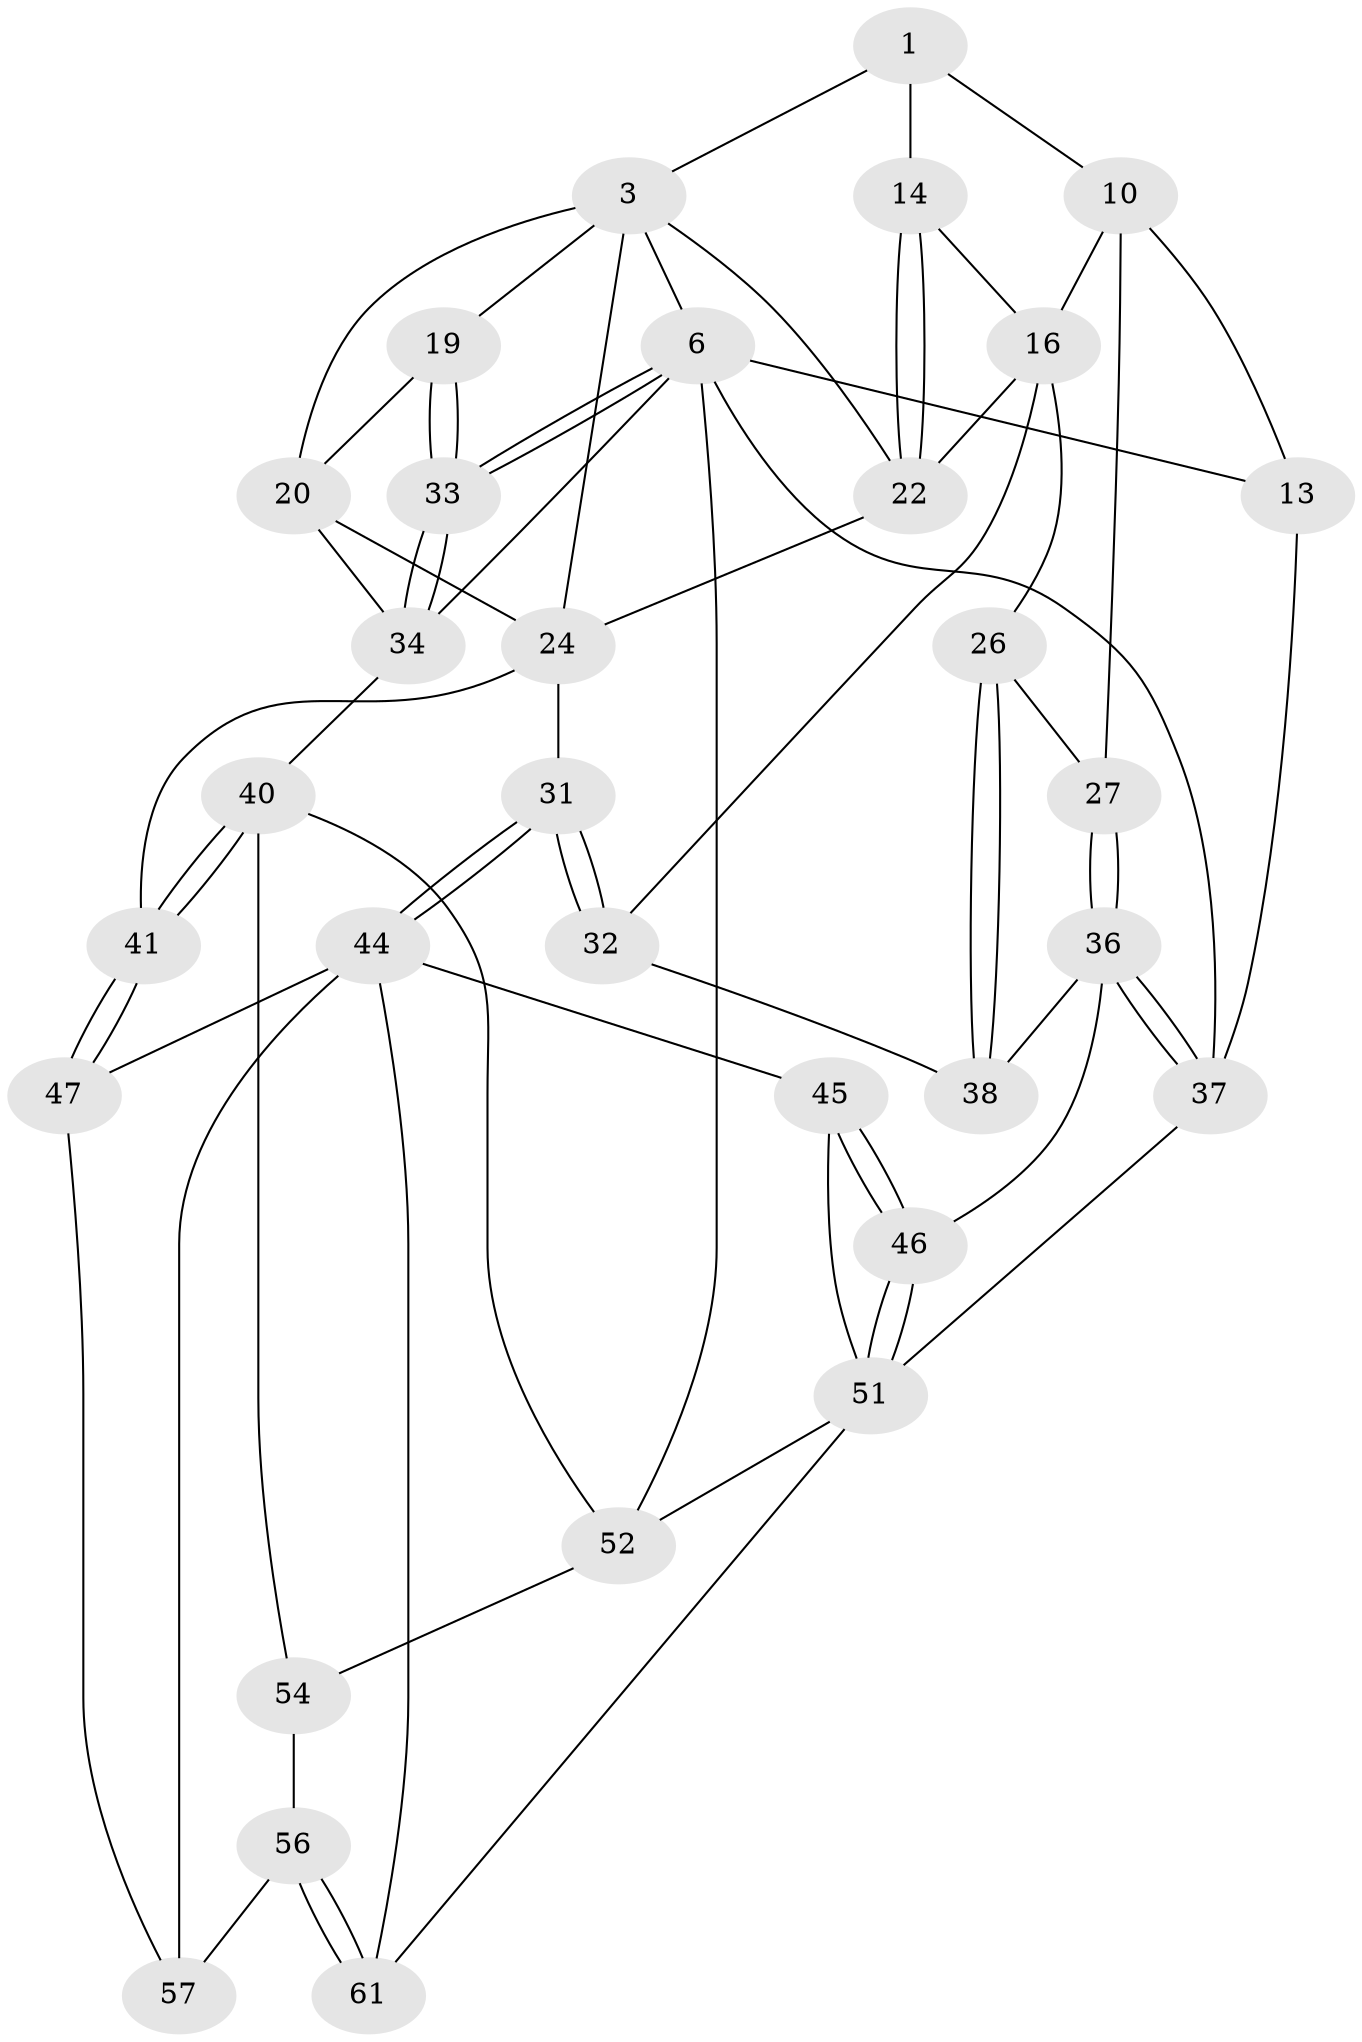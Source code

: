 // original degree distribution, {3: 0.03125, 4: 0.28125, 5: 0.4375, 6: 0.25}
// Generated by graph-tools (version 1.1) at 2025/17/03/09/25 04:17:14]
// undirected, 32 vertices, 73 edges
graph export_dot {
graph [start="1"]
  node [color=gray90,style=filled];
  1 [pos="+0.64313425472412+0",super="+2+9"];
  3 [pos="+0.8332355565204081+0.12443680502458337",super="+4+21"];
  6 [pos="+1+0",super="+7"];
  10 [pos="+0.48846542422702494+0.07285455955467458",super="+18+11"];
  13 [pos="+0+0"];
  14 [pos="+0.6862450180203065+0.24129836094702017",super="+15"];
  16 [pos="+0.5226717533147073+0.21354926686835338",super="+17"];
  19 [pos="+0.9617261504101313+0.30185844222199"];
  20 [pos="+0.8981523389725963+0.31653480110144605",super="+23"];
  22 [pos="+0.6980059170648752+0.2592515507513046",super="+28"];
  24 [pos="+0.7737270021198397+0.3823839733106764",super="+29"];
  26 [pos="+0+0.044614716421079476"];
  27 [pos="+0+0"];
  31 [pos="+0.49453106546292297+0.5399614663042961"];
  32 [pos="+0.40585532836007+0.49631306683390863"];
  33 [pos="+1+0.37289700817379756"];
  34 [pos="+1+0.6065762914918387",super="+35"];
  36 [pos="+0+0.7316753373329523",super="+39"];
  37 [pos="+0+1"];
  38 [pos="+0.23352735759368132+0.5512954822168823"];
  40 [pos="+0.8068092872474483+0.6912643770843119",super="+53"];
  41 [pos="+0.6451085162175055+0.6932687188206694"];
  44 [pos="+0.44068035680603646+0.6831750698284186",super="+48"];
  45 [pos="+0.39880233172597834+0.7328123457896253",super="+50"];
  46 [pos="+0.23512087344077678+0.799443612689219"];
  47 [pos="+0.6389153579803485+0.7151993387991001"];
  51 [pos="+0.2845692270267126+0.8884441706055053",super="+62"];
  52 [pos="+0.8478327983193042+0.7799468838462702",super="+58"];
  54 [pos="+0.7686195539627438+0.8939715270777044",super="+55"];
  56 [pos="+0.6401468651833918+0.8331398963684271"];
  57 [pos="+0.6381772941243801+0.7394402161062266"];
  61 [pos="+0.46604269152158534+0.9552213560175558"];
  1 -- 3;
  1 -- 14 [weight=2];
  1 -- 10;
  3 -- 19;
  3 -- 20;
  3 -- 6;
  3 -- 24;
  3 -- 22;
  6 -- 33;
  6 -- 33;
  6 -- 34;
  6 -- 52 [weight=2];
  6 -- 37;
  6 -- 13 [weight=2];
  10 -- 27;
  10 -- 13;
  10 -- 16;
  13 -- 37;
  14 -- 22;
  14 -- 22;
  14 -- 16;
  16 -- 22;
  16 -- 26;
  16 -- 32;
  19 -- 20;
  19 -- 33;
  19 -- 33;
  20 -- 24;
  20 -- 34;
  22 -- 24;
  24 -- 41;
  24 -- 31;
  26 -- 27;
  26 -- 38;
  26 -- 38;
  27 -- 36;
  27 -- 36;
  31 -- 32;
  31 -- 32;
  31 -- 44;
  31 -- 44;
  32 -- 38;
  33 -- 34;
  33 -- 34;
  34 -- 40;
  36 -- 37;
  36 -- 37;
  36 -- 46;
  36 -- 38;
  37 -- 51;
  40 -- 41;
  40 -- 41;
  40 -- 52;
  40 -- 54;
  41 -- 47;
  41 -- 47;
  44 -- 45 [weight=2];
  44 -- 61;
  44 -- 57;
  44 -- 47;
  45 -- 46;
  45 -- 46;
  45 -- 51;
  46 -- 51;
  46 -- 51;
  47 -- 57;
  51 -- 52;
  51 -- 61;
  52 -- 54 [weight=2];
  54 -- 56;
  56 -- 57;
  56 -- 61;
  56 -- 61;
}
